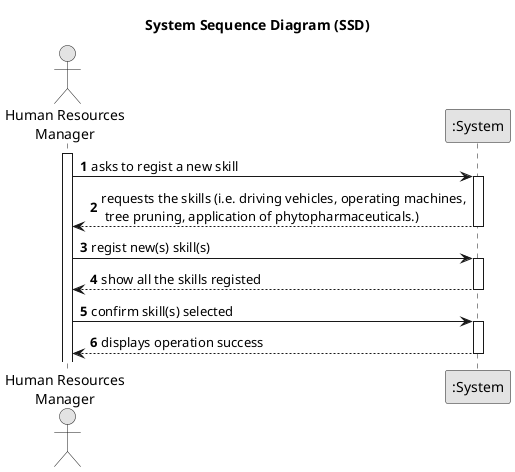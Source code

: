 @startuml
skinparam monochrome true
skinparam packageStyle rectangle
skinparam shadowing false

title System Sequence Diagram (SSD)

autonumber

actor "Human Resources\nManager" as HRM
participant ":System" as System

activate HRM

    HRM -> System : asks to regist a new skill
    activate System

        System --> HRM : requests the skills (i.e. driving vehicles, operating machines,\n tree pruning, application of phytopharmaceuticals.)
    deactivate System

    HRM -> System : regist new(s) skill(s)
    activate System

        System --> HRM : show all the skills registed
    deactivate System

    HRM -> System : confirm skill(s) selected
    activate System

        System --> HRM : displays operation success
    deactivate System


@enduml